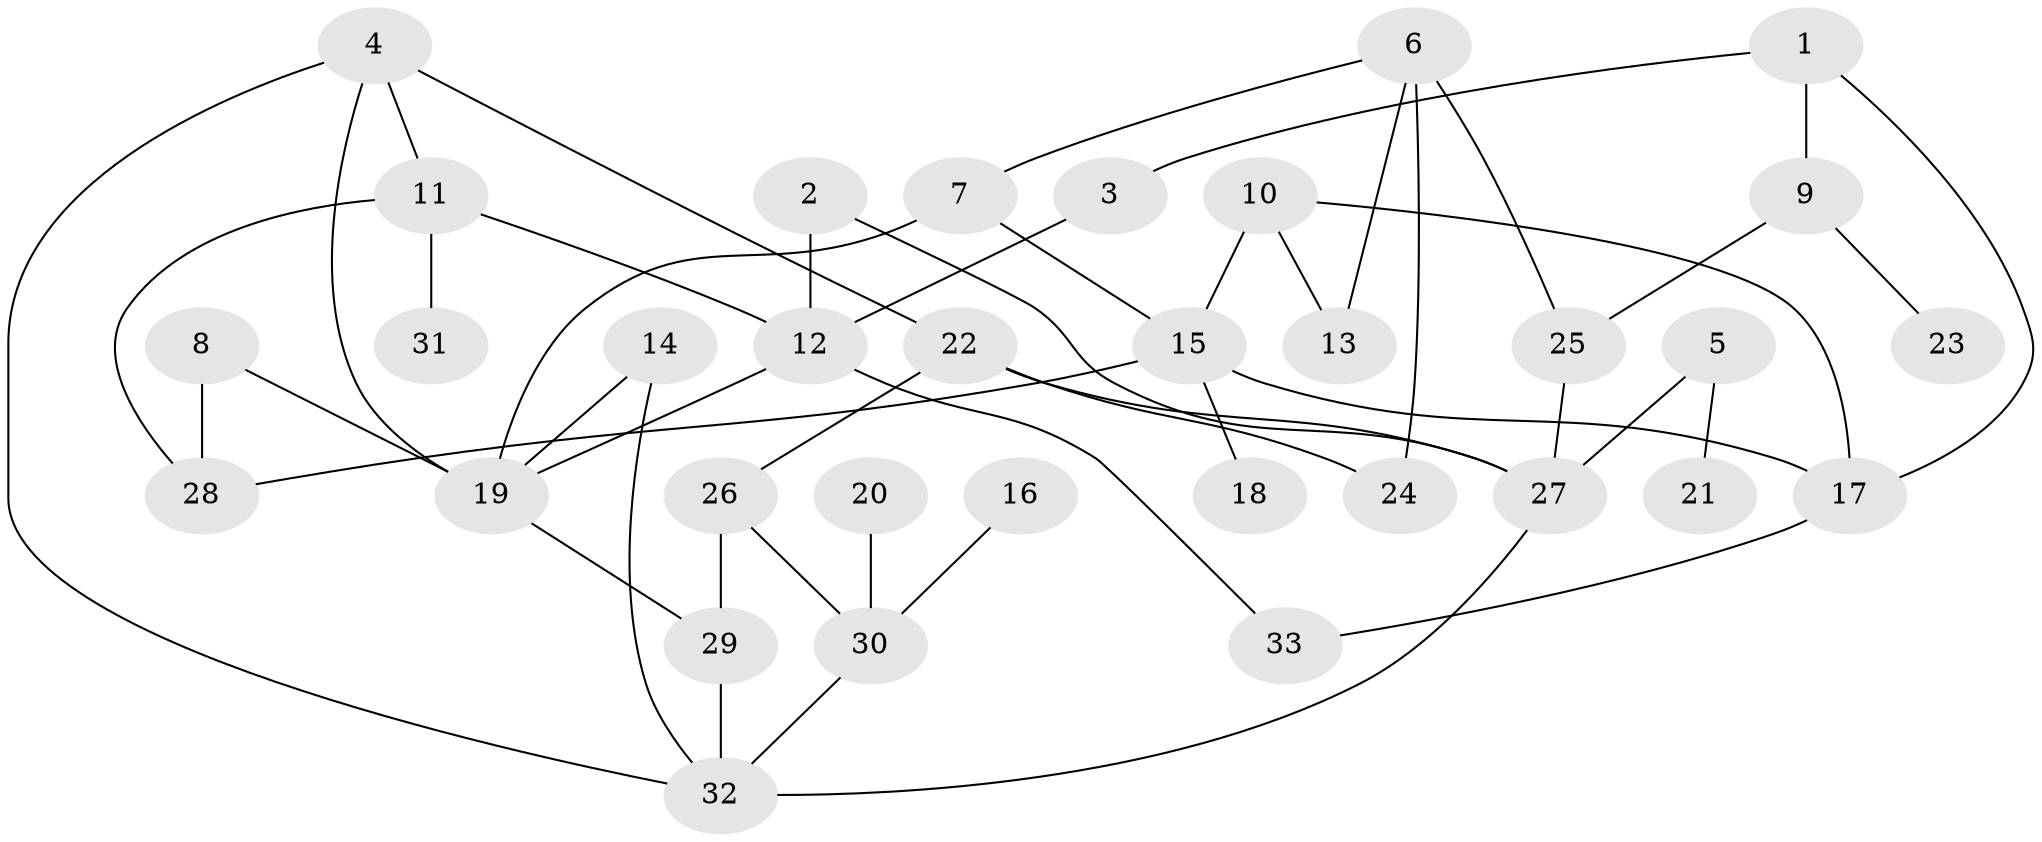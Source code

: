 // original degree distribution, {7: 0.015151515151515152, 3: 0.13636363636363635, 6: 0.030303030303030304, 2: 0.3333333333333333, 4: 0.12121212121212122, 1: 0.30303030303030304, 5: 0.06060606060606061}
// Generated by graph-tools (version 1.1) at 2025/00/03/09/25 03:00:58]
// undirected, 33 vertices, 48 edges
graph export_dot {
graph [start="1"]
  node [color=gray90,style=filled];
  1;
  2;
  3;
  4;
  5;
  6;
  7;
  8;
  9;
  10;
  11;
  12;
  13;
  14;
  15;
  16;
  17;
  18;
  19;
  20;
  21;
  22;
  23;
  24;
  25;
  26;
  27;
  28;
  29;
  30;
  31;
  32;
  33;
  1 -- 3 [weight=1.0];
  1 -- 9 [weight=1.0];
  1 -- 17 [weight=1.0];
  2 -- 12 [weight=1.0];
  2 -- 27 [weight=1.0];
  3 -- 12 [weight=1.0];
  4 -- 11 [weight=1.0];
  4 -- 19 [weight=1.0];
  4 -- 22 [weight=1.0];
  4 -- 32 [weight=1.0];
  5 -- 21 [weight=1.0];
  5 -- 27 [weight=1.0];
  6 -- 7 [weight=1.0];
  6 -- 13 [weight=1.0];
  6 -- 24 [weight=1.0];
  6 -- 25 [weight=1.0];
  7 -- 15 [weight=1.0];
  7 -- 19 [weight=1.0];
  8 -- 19 [weight=1.0];
  8 -- 28 [weight=1.0];
  9 -- 23 [weight=1.0];
  9 -- 25 [weight=1.0];
  10 -- 13 [weight=1.0];
  10 -- 15 [weight=1.0];
  10 -- 17 [weight=1.0];
  11 -- 12 [weight=1.0];
  11 -- 28 [weight=1.0];
  11 -- 31 [weight=1.0];
  12 -- 19 [weight=1.0];
  12 -- 33 [weight=1.0];
  14 -- 19 [weight=1.0];
  14 -- 32 [weight=1.0];
  15 -- 17 [weight=1.0];
  15 -- 18 [weight=1.0];
  15 -- 28 [weight=1.0];
  16 -- 30 [weight=1.0];
  17 -- 33 [weight=1.0];
  19 -- 29 [weight=1.0];
  20 -- 30 [weight=1.0];
  22 -- 24 [weight=1.0];
  22 -- 26 [weight=1.0];
  22 -- 27 [weight=1.0];
  25 -- 27 [weight=1.0];
  26 -- 29 [weight=1.0];
  26 -- 30 [weight=1.0];
  27 -- 32 [weight=1.0];
  29 -- 32 [weight=1.0];
  30 -- 32 [weight=1.0];
}
